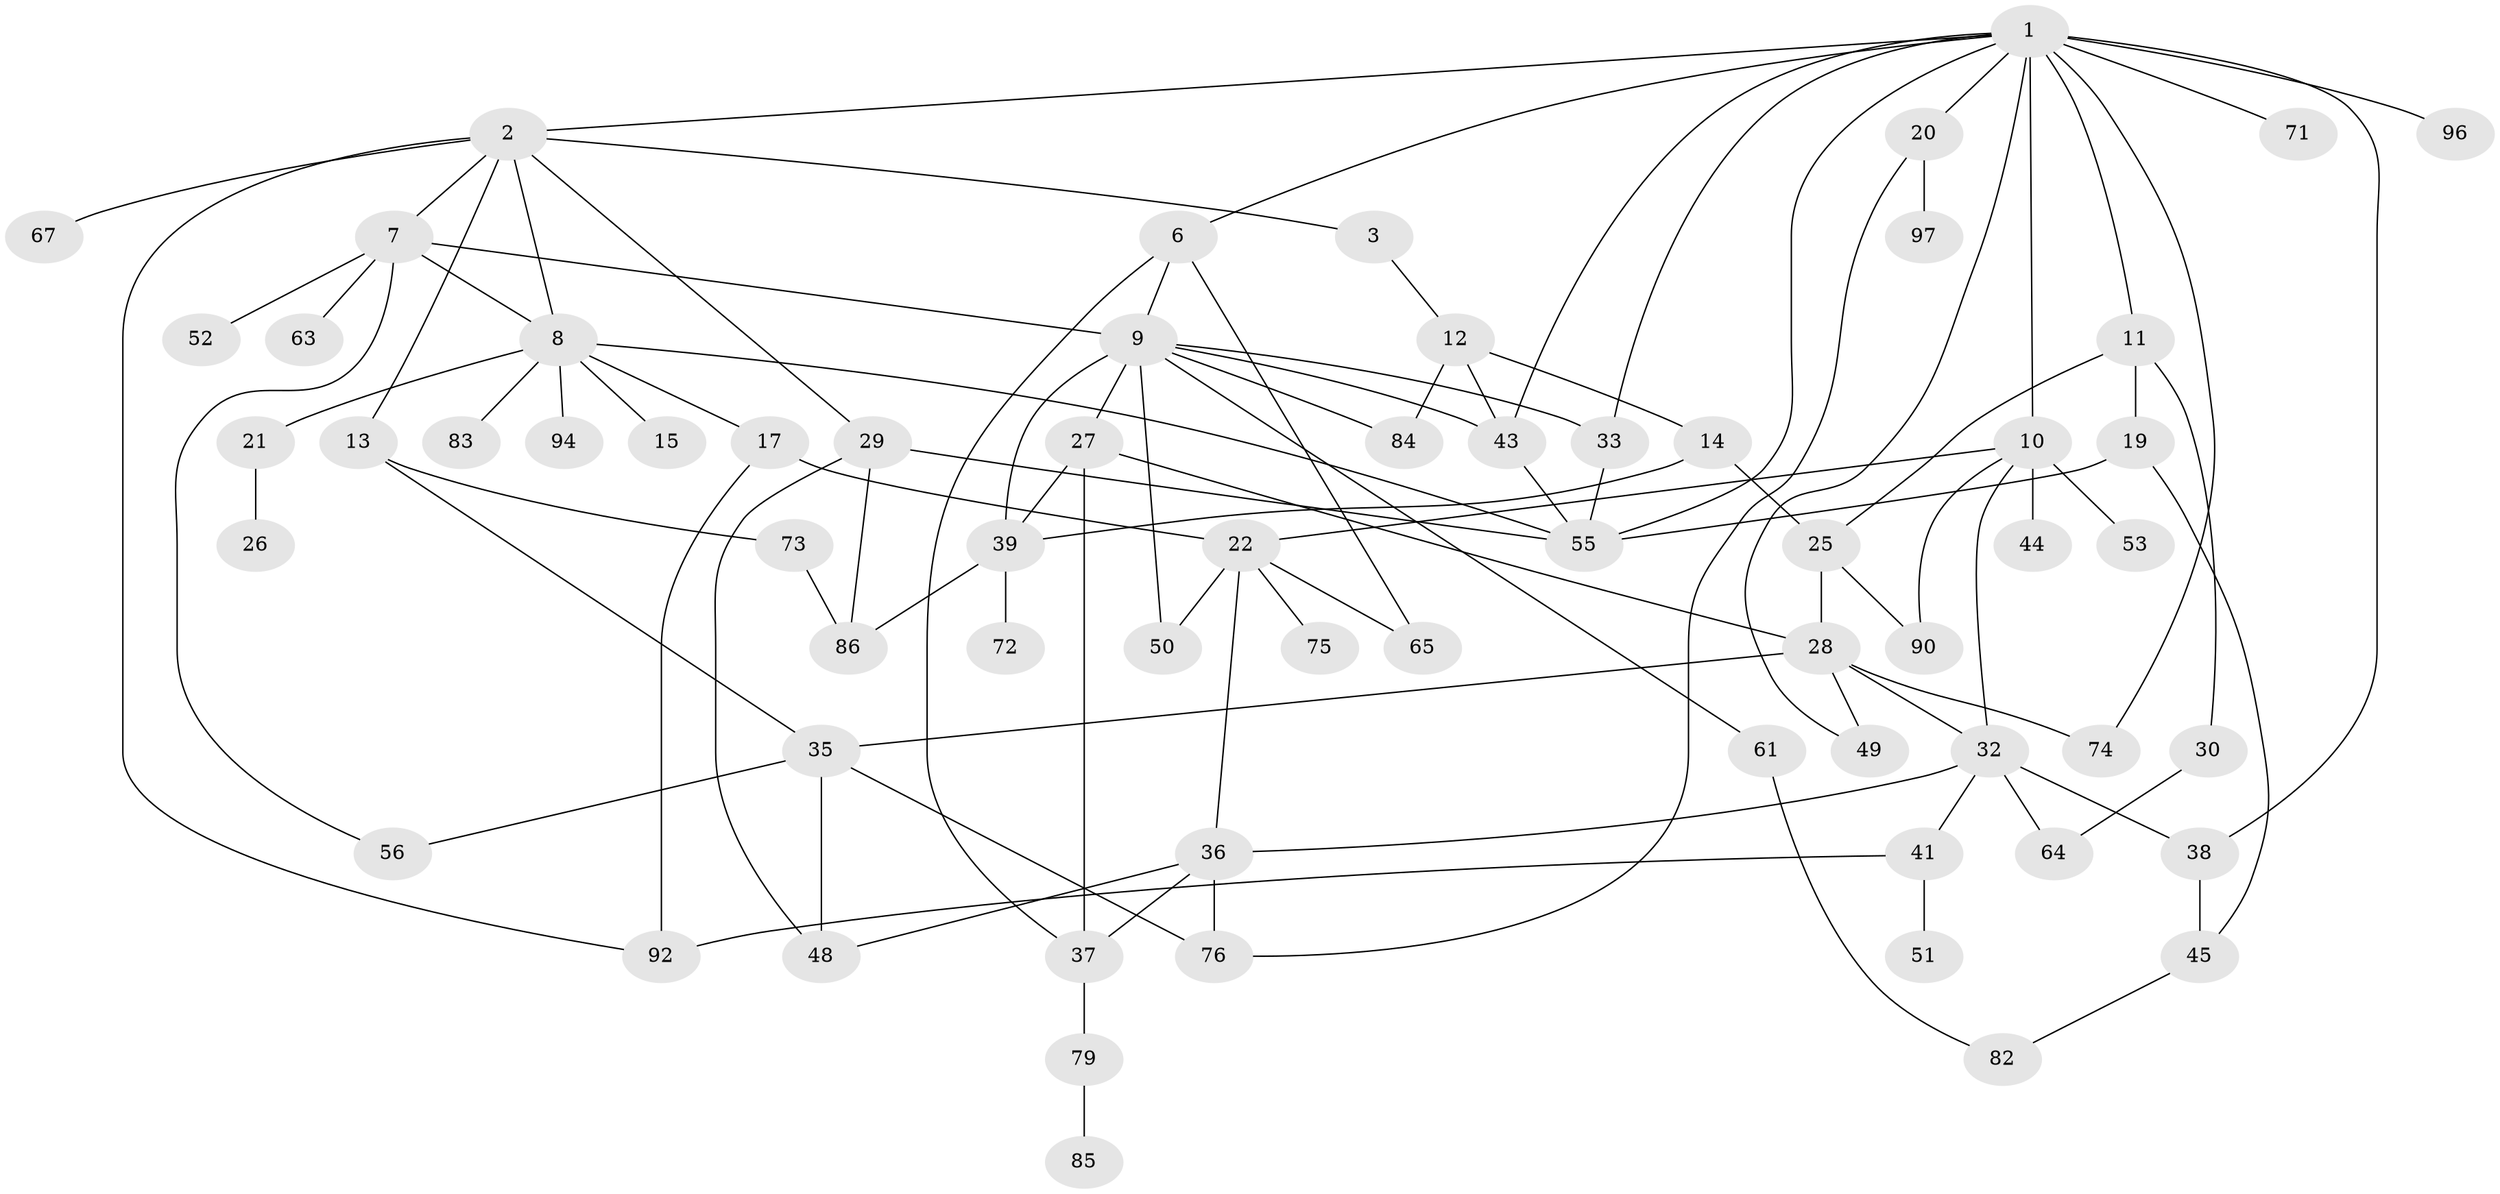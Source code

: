 // Generated by graph-tools (version 1.1) at 2025/51/02/27/25 19:51:36]
// undirected, 65 vertices, 103 edges
graph export_dot {
graph [start="1"]
  node [color=gray90,style=filled];
  1 [super="+4"];
  2 [super="+5"];
  3;
  6 [super="+23"];
  7 [super="+34"];
  8 [super="+18"];
  9 [super="+62"];
  10 [super="+24"];
  11 [super="+16"];
  12 [super="+88"];
  13 [super="+70"];
  14 [super="+68"];
  15;
  17;
  19 [super="+42"];
  20 [super="+66"];
  21;
  22 [super="+60"];
  25 [super="+95"];
  26;
  27 [super="+99"];
  28 [super="+54"];
  29 [super="+31"];
  30;
  32 [super="+46"];
  33 [super="+59"];
  35 [super="+87"];
  36 [super="+78"];
  37 [super="+40"];
  38 [super="+77"];
  39 [super="+47"];
  41;
  43 [super="+69"];
  44;
  45 [super="+81"];
  48 [super="+58"];
  49;
  50;
  51;
  52 [super="+91"];
  53;
  55 [super="+57"];
  56;
  61;
  63;
  64 [super="+80"];
  65 [super="+100"];
  67;
  71;
  72 [super="+89"];
  73;
  74;
  75;
  76 [super="+93"];
  79;
  82 [super="+98"];
  83;
  84;
  85;
  86;
  90;
  92;
  94;
  96;
  97;
  1 -- 2;
  1 -- 10 [weight=2];
  1 -- 11;
  1 -- 33;
  1 -- 43;
  1 -- 71;
  1 -- 96;
  1 -- 55;
  1 -- 38;
  1 -- 49;
  1 -- 20;
  1 -- 6;
  1 -- 74;
  2 -- 3;
  2 -- 7;
  2 -- 92;
  2 -- 67;
  2 -- 13;
  2 -- 8;
  2 -- 29;
  3 -- 12;
  6 -- 37;
  6 -- 65;
  6 -- 9;
  7 -- 9;
  7 -- 52;
  7 -- 8;
  7 -- 56;
  7 -- 63;
  8 -- 15;
  8 -- 17;
  8 -- 55;
  8 -- 83;
  8 -- 94;
  8 -- 21;
  9 -- 27;
  9 -- 39;
  9 -- 50;
  9 -- 61;
  9 -- 84;
  9 -- 33;
  9 -- 43;
  10 -- 32;
  10 -- 90;
  10 -- 22;
  10 -- 53;
  10 -- 44;
  11 -- 19;
  11 -- 25;
  11 -- 30;
  12 -- 14;
  12 -- 84;
  12 -- 43;
  13 -- 35;
  13 -- 73;
  14 -- 25;
  14 -- 39;
  17 -- 22;
  17 -- 92;
  19 -- 45;
  19 -- 55;
  20 -- 76;
  20 -- 97;
  21 -- 26;
  22 -- 36;
  22 -- 50;
  22 -- 75;
  22 -- 65;
  25 -- 28;
  25 -- 90;
  27 -- 37;
  27 -- 28;
  27 -- 39;
  28 -- 49;
  28 -- 74;
  28 -- 32;
  28 -- 35;
  29 -- 48;
  29 -- 86;
  29 -- 55;
  30 -- 64;
  32 -- 38;
  32 -- 41;
  32 -- 36;
  32 -- 64;
  33 -- 55;
  35 -- 76;
  35 -- 56;
  35 -- 48;
  36 -- 48;
  36 -- 37;
  36 -- 76;
  37 -- 79;
  38 -- 45;
  39 -- 86;
  39 -- 72;
  41 -- 51;
  41 -- 92;
  43 -- 55;
  45 -- 82;
  61 -- 82;
  73 -- 86;
  79 -- 85;
}
